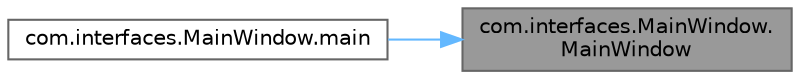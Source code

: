 digraph "com.interfaces.MainWindow.MainWindow"
{
 // LATEX_PDF_SIZE
  bgcolor="transparent";
  edge [fontname=Helvetica,fontsize=10,labelfontname=Helvetica,labelfontsize=10];
  node [fontname=Helvetica,fontsize=10,shape=box,height=0.2,width=0.4];
  rankdir="RL";
  Node1 [label="com.interfaces.MainWindow.\lMainWindow",height=0.2,width=0.4,color="gray40", fillcolor="grey60", style="filled", fontcolor="black",tooltip=" "];
  Node1 -> Node2 [dir="back",color="steelblue1",style="solid"];
  Node2 [label="com.interfaces.MainWindow.main",height=0.2,width=0.4,color="grey40", fillcolor="white", style="filled",URL="$classcom_1_1interfaces_1_1_main_window.html#aa9717ef0b6b64e375f42ea39cd630371",tooltip=" "];
}
